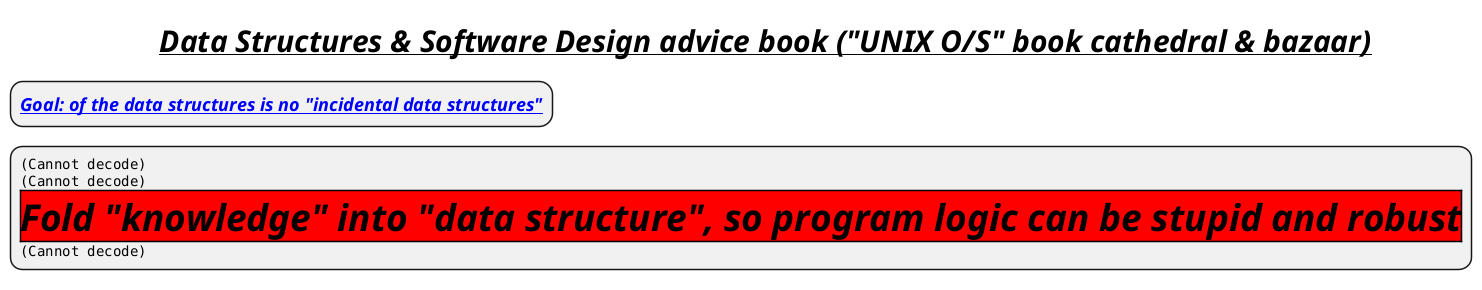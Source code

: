 @startmindmap
title =<b><i><u>Data Structures & Software Design advice book ("UNIX O/S" book cathedral & bazaar)
* <b><i><size:18>[[docs/3-programming-languages/Venkat-Subramaniam/Goal-of-the-data-structures-is-no-incidental-data-structures.puml Goal: of the data structures is no "incidental data structures"]]
*:<img:images/img_37.png>
<img:images/img_38.png>
|<#red><size:37><i><b>Fold "knowledge" into "data structure", so program logic can be stupid and robust|
<img:images/img_39.png{scale=1.21}>;

@endmindmap

